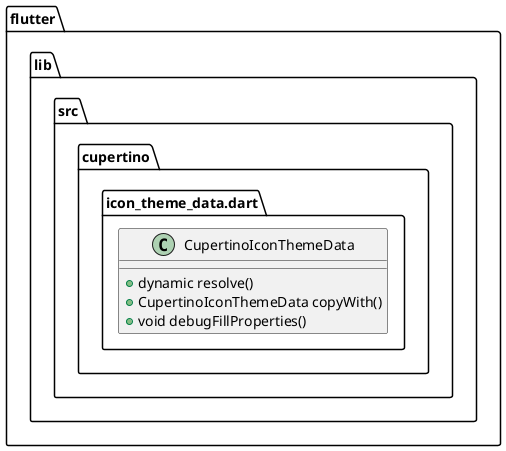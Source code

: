 @startuml
set namespaceSeparator ::

class "flutter::lib::src::cupertino::icon_theme_data.dart::CupertinoIconThemeData" {
  +dynamic resolve()
  +CupertinoIconThemeData copyWith()
  +void debugFillProperties()
}


@enduml